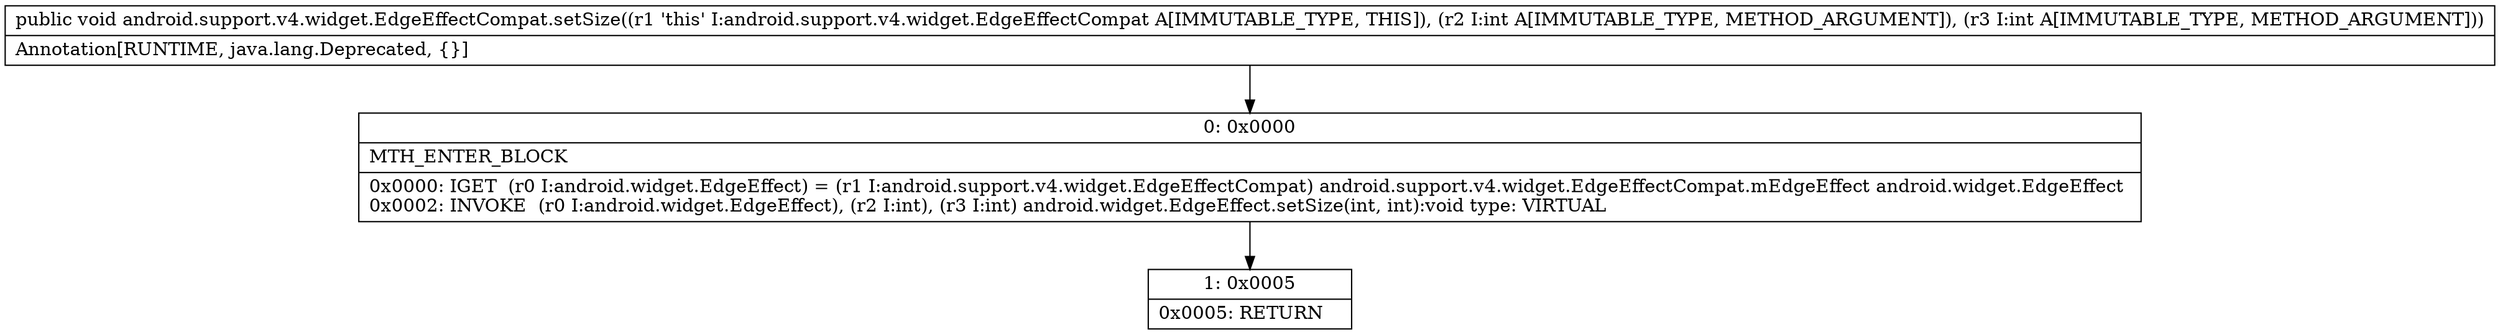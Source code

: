 digraph "CFG forandroid.support.v4.widget.EdgeEffectCompat.setSize(II)V" {
Node_0 [shape=record,label="{0\:\ 0x0000|MTH_ENTER_BLOCK\l|0x0000: IGET  (r0 I:android.widget.EdgeEffect) = (r1 I:android.support.v4.widget.EdgeEffectCompat) android.support.v4.widget.EdgeEffectCompat.mEdgeEffect android.widget.EdgeEffect \l0x0002: INVOKE  (r0 I:android.widget.EdgeEffect), (r2 I:int), (r3 I:int) android.widget.EdgeEffect.setSize(int, int):void type: VIRTUAL \l}"];
Node_1 [shape=record,label="{1\:\ 0x0005|0x0005: RETURN   \l}"];
MethodNode[shape=record,label="{public void android.support.v4.widget.EdgeEffectCompat.setSize((r1 'this' I:android.support.v4.widget.EdgeEffectCompat A[IMMUTABLE_TYPE, THIS]), (r2 I:int A[IMMUTABLE_TYPE, METHOD_ARGUMENT]), (r3 I:int A[IMMUTABLE_TYPE, METHOD_ARGUMENT]))  | Annotation[RUNTIME, java.lang.Deprecated, \{\}]\l}"];
MethodNode -> Node_0;
Node_0 -> Node_1;
}


